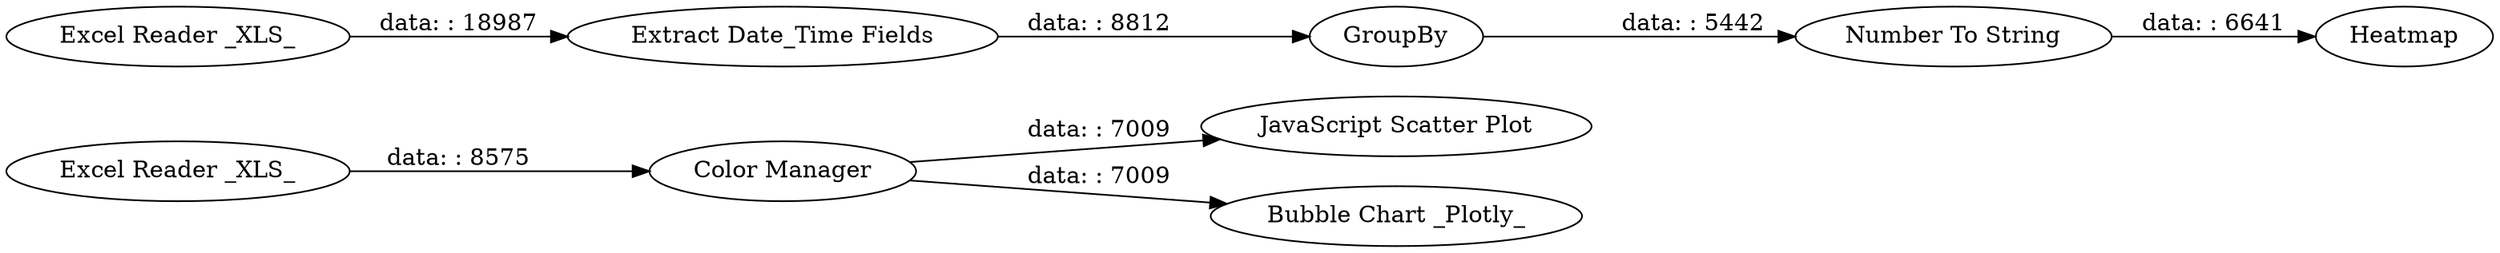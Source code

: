 digraph {
	"-204413995342687736_9" [label="JavaScript Scatter Plot"]
	"-204413995342687736_29" [label="Excel Reader _XLS_"]
	"-204413995342687736_23" [label="Extract Date_Time Fields"]
	"-204413995342687736_28" [label="Number To String"]
	"-204413995342687736_25" [label=GroupBy]
	"-204413995342687736_26" [label=Heatmap]
	"-204413995342687736_3" [label="Color Manager"]
	"-204413995342687736_30" [label="Excel Reader _XLS_"]
	"-204413995342687736_32" [label="Bubble Chart _Plotly_"]
	"-204413995342687736_28" -> "-204413995342687736_26" [label="data: : 6641"]
	"-204413995342687736_30" -> "-204413995342687736_23" [label="data: : 18987"]
	"-204413995342687736_3" -> "-204413995342687736_32" [label="data: : 7009"]
	"-204413995342687736_23" -> "-204413995342687736_25" [label="data: : 8812"]
	"-204413995342687736_3" -> "-204413995342687736_9" [label="data: : 7009"]
	"-204413995342687736_25" -> "-204413995342687736_28" [label="data: : 5442"]
	"-204413995342687736_29" -> "-204413995342687736_3" [label="data: : 8575"]
	rankdir=LR
}
